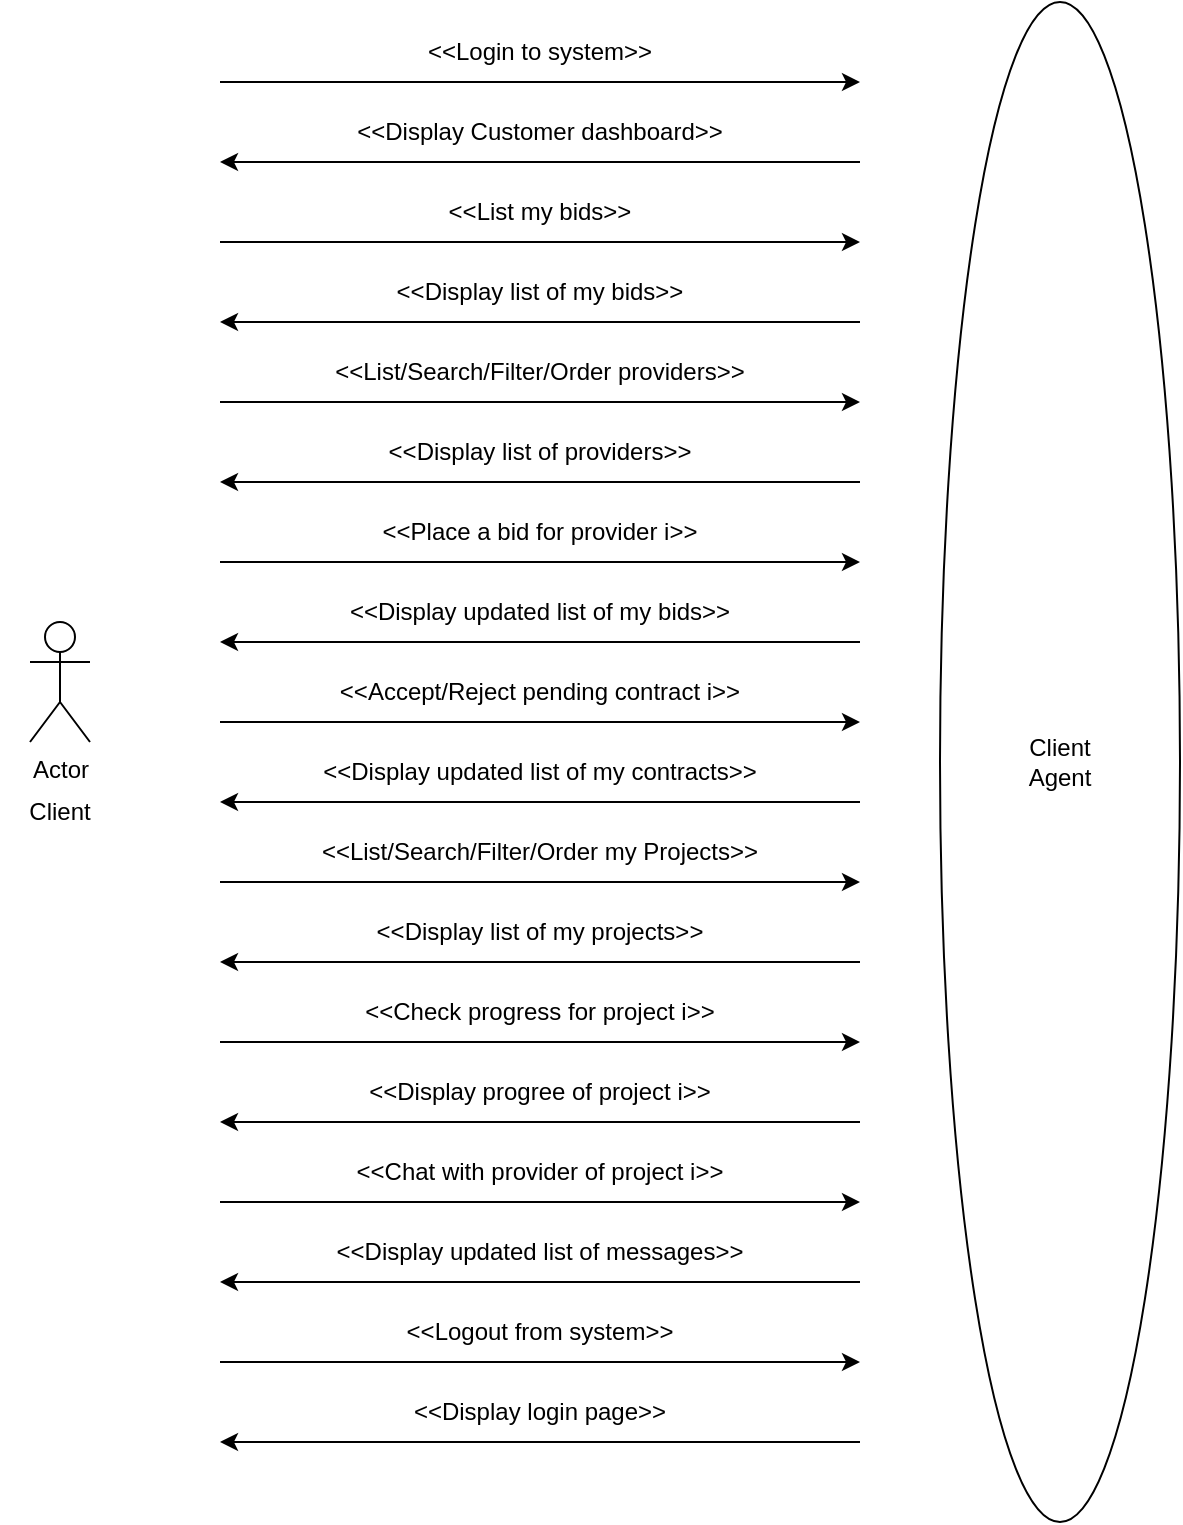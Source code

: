 <mxfile version="20.3.0" type="device"><diagram id="d9zIWpUxc9i_ES4YGlRj" name="Page-1"><mxGraphModel dx="1038" dy="649" grid="1" gridSize="10" guides="1" tooltips="1" connect="1" arrows="1" fold="1" page="1" pageScale="1" pageWidth="827" pageHeight="1169" math="0" shadow="0"><root><mxCell id="0"/><mxCell id="1" parent="0"/><mxCell id="m6YlHAo7tz0THWM_aI---8" value="" style="group" parent="1" vertex="1" connectable="0"><mxGeometry x="240" y="130" width="320" height="70" as="geometry"/></mxCell><mxCell id="m6YlHAo7tz0THWM_aI---4" value="" style="endArrow=classic;html=1;rounded=0;" parent="m6YlHAo7tz0THWM_aI---8" edge="1"><mxGeometry width="50" height="50" relative="1" as="geometry"><mxPoint y="30" as="sourcePoint"/><mxPoint x="320" y="30" as="targetPoint"/></mxGeometry></mxCell><mxCell id="m6YlHAo7tz0THWM_aI---5" value="&amp;lt;&amp;lt;Login to system&amp;gt;&amp;gt;" style="text;html=1;strokeColor=none;fillColor=none;align=center;verticalAlign=middle;whiteSpace=wrap;rounded=0;" parent="m6YlHAo7tz0THWM_aI---8" vertex="1"><mxGeometry x="40" width="240" height="30" as="geometry"/></mxCell><mxCell id="m6YlHAo7tz0THWM_aI---6" value="" style="endArrow=classic;html=1;rounded=0;" parent="m6YlHAo7tz0THWM_aI---8" edge="1"><mxGeometry width="50" height="50" relative="1" as="geometry"><mxPoint x="320" y="70" as="sourcePoint"/><mxPoint y="70" as="targetPoint"/></mxGeometry></mxCell><mxCell id="m6YlHAo7tz0THWM_aI---7" value="&amp;lt;&amp;lt;Display Customer dashboard&amp;gt;&amp;gt;" style="text;html=1;strokeColor=none;fillColor=none;align=center;verticalAlign=middle;whiteSpace=wrap;rounded=0;" parent="m6YlHAo7tz0THWM_aI---8" vertex="1"><mxGeometry x="40" y="40" width="240" height="30" as="geometry"/></mxCell><mxCell id="m6YlHAo7tz0THWM_aI---9" value="" style="group" parent="1" vertex="1" connectable="0"><mxGeometry x="240" y="530" width="320" height="70" as="geometry"/></mxCell><mxCell id="m6YlHAo7tz0THWM_aI---10" value="" style="endArrow=classic;html=1;rounded=0;" parent="m6YlHAo7tz0THWM_aI---9" edge="1"><mxGeometry width="50" height="50" relative="1" as="geometry"><mxPoint y="30" as="sourcePoint"/><mxPoint x="320" y="30" as="targetPoint"/></mxGeometry></mxCell><mxCell id="m6YlHAo7tz0THWM_aI---11" value="&amp;lt;&amp;lt;List/Search/Filter/Order my Projects&amp;gt;&amp;gt;" style="text;html=1;strokeColor=none;fillColor=none;align=center;verticalAlign=middle;whiteSpace=wrap;rounded=0;" parent="m6YlHAo7tz0THWM_aI---9" vertex="1"><mxGeometry x="40" width="240" height="30" as="geometry"/></mxCell><mxCell id="m6YlHAo7tz0THWM_aI---12" value="" style="endArrow=classic;html=1;rounded=0;" parent="m6YlHAo7tz0THWM_aI---9" edge="1"><mxGeometry width="50" height="50" relative="1" as="geometry"><mxPoint x="320" y="70" as="sourcePoint"/><mxPoint y="70" as="targetPoint"/></mxGeometry></mxCell><mxCell id="m6YlHAo7tz0THWM_aI---13" value="&amp;lt;&amp;lt;Display list of my projects&amp;gt;&amp;gt;" style="text;html=1;strokeColor=none;fillColor=none;align=center;verticalAlign=middle;whiteSpace=wrap;rounded=0;" parent="m6YlHAo7tz0THWM_aI---9" vertex="1"><mxGeometry x="40" y="40" width="240" height="30" as="geometry"/></mxCell><mxCell id="m6YlHAo7tz0THWM_aI---14" value="" style="group" parent="1" vertex="1" connectable="0"><mxGeometry x="240" y="610" width="320" height="70" as="geometry"/></mxCell><mxCell id="m6YlHAo7tz0THWM_aI---15" value="" style="endArrow=classic;html=1;rounded=0;" parent="m6YlHAo7tz0THWM_aI---14" edge="1"><mxGeometry width="50" height="50" relative="1" as="geometry"><mxPoint y="30" as="sourcePoint"/><mxPoint x="320" y="30" as="targetPoint"/></mxGeometry></mxCell><mxCell id="m6YlHAo7tz0THWM_aI---16" value="&amp;lt;&amp;lt;Check progress for project i&amp;gt;&amp;gt;" style="text;html=1;strokeColor=none;fillColor=none;align=center;verticalAlign=middle;whiteSpace=wrap;rounded=0;" parent="m6YlHAo7tz0THWM_aI---14" vertex="1"><mxGeometry x="40" width="240" height="30" as="geometry"/></mxCell><mxCell id="m6YlHAo7tz0THWM_aI---17" value="" style="endArrow=classic;html=1;rounded=0;" parent="m6YlHAo7tz0THWM_aI---14" edge="1"><mxGeometry width="50" height="50" relative="1" as="geometry"><mxPoint x="320" y="70" as="sourcePoint"/><mxPoint y="70" as="targetPoint"/></mxGeometry></mxCell><mxCell id="m6YlHAo7tz0THWM_aI---18" value="&amp;lt;&amp;lt;Display progree of project i&amp;gt;&amp;gt;" style="text;html=1;strokeColor=none;fillColor=none;align=center;verticalAlign=middle;whiteSpace=wrap;rounded=0;" parent="m6YlHAo7tz0THWM_aI---14" vertex="1"><mxGeometry x="40" y="40" width="240" height="30" as="geometry"/></mxCell><mxCell id="m6YlHAo7tz0THWM_aI---19" value="" style="group" parent="1" vertex="1" connectable="0"><mxGeometry x="240" y="690" width="320" height="70" as="geometry"/></mxCell><mxCell id="m6YlHAo7tz0THWM_aI---20" value="" style="endArrow=classic;html=1;rounded=0;" parent="m6YlHAo7tz0THWM_aI---19" edge="1"><mxGeometry width="50" height="50" relative="1" as="geometry"><mxPoint y="30" as="sourcePoint"/><mxPoint x="320" y="30" as="targetPoint"/></mxGeometry></mxCell><mxCell id="m6YlHAo7tz0THWM_aI---21" value="&amp;lt;&amp;lt;Chat with provider of project i&amp;gt;&amp;gt;" style="text;html=1;strokeColor=none;fillColor=none;align=center;verticalAlign=middle;whiteSpace=wrap;rounded=0;" parent="m6YlHAo7tz0THWM_aI---19" vertex="1"><mxGeometry x="30" width="260" height="30" as="geometry"/></mxCell><mxCell id="m6YlHAo7tz0THWM_aI---22" value="" style="endArrow=classic;html=1;rounded=0;" parent="m6YlHAo7tz0THWM_aI---19" edge="1"><mxGeometry width="50" height="50" relative="1" as="geometry"><mxPoint x="320" y="70" as="sourcePoint"/><mxPoint y="70" as="targetPoint"/></mxGeometry></mxCell><mxCell id="m6YlHAo7tz0THWM_aI---23" value="&amp;lt;&amp;lt;Display updated list of messages&amp;gt;&amp;gt;" style="text;html=1;strokeColor=none;fillColor=none;align=center;verticalAlign=middle;whiteSpace=wrap;rounded=0;" parent="m6YlHAo7tz0THWM_aI---19" vertex="1"><mxGeometry x="40" y="40" width="240" height="30" as="geometry"/></mxCell><mxCell id="m6YlHAo7tz0THWM_aI---24" value="" style="group" parent="1" vertex="1" connectable="0"><mxGeometry x="240" y="770" width="320" height="70" as="geometry"/></mxCell><mxCell id="m6YlHAo7tz0THWM_aI---25" value="" style="endArrow=classic;html=1;rounded=0;" parent="m6YlHAo7tz0THWM_aI---24" edge="1"><mxGeometry width="50" height="50" relative="1" as="geometry"><mxPoint y="30" as="sourcePoint"/><mxPoint x="320" y="30" as="targetPoint"/></mxGeometry></mxCell><mxCell id="m6YlHAo7tz0THWM_aI---26" value="&amp;lt;&amp;lt;Logout from system&amp;gt;&amp;gt;" style="text;html=1;strokeColor=none;fillColor=none;align=center;verticalAlign=middle;whiteSpace=wrap;rounded=0;" parent="m6YlHAo7tz0THWM_aI---24" vertex="1"><mxGeometry x="40" width="240" height="30" as="geometry"/></mxCell><mxCell id="m6YlHAo7tz0THWM_aI---27" value="" style="endArrow=classic;html=1;rounded=0;" parent="m6YlHAo7tz0THWM_aI---24" edge="1"><mxGeometry width="50" height="50" relative="1" as="geometry"><mxPoint x="320" y="70" as="sourcePoint"/><mxPoint y="70" as="targetPoint"/></mxGeometry></mxCell><mxCell id="m6YlHAo7tz0THWM_aI---28" value="&amp;lt;&amp;lt;Display login page&amp;gt;&amp;gt;" style="text;html=1;strokeColor=none;fillColor=none;align=center;verticalAlign=middle;whiteSpace=wrap;rounded=0;" parent="m6YlHAo7tz0THWM_aI---24" vertex="1"><mxGeometry x="40" y="40" width="240" height="30" as="geometry"/></mxCell><mxCell id="m6YlHAo7tz0THWM_aI---29" value="" style="group" parent="1" vertex="1" connectable="0"><mxGeometry x="130" y="430" width="60" height="110" as="geometry"/></mxCell><mxCell id="m6YlHAo7tz0THWM_aI---1" value="Actor" style="shape=umlActor;verticalLabelPosition=bottom;verticalAlign=top;html=1;outlineConnect=0;" parent="m6YlHAo7tz0THWM_aI---29" vertex="1"><mxGeometry x="15" width="30" height="60" as="geometry"/></mxCell><mxCell id="m6YlHAo7tz0THWM_aI---2" value="Client" style="text;html=1;strokeColor=none;fillColor=none;align=center;verticalAlign=middle;whiteSpace=wrap;rounded=0;" parent="m6YlHAo7tz0THWM_aI---29" vertex="1"><mxGeometry y="80" width="60" height="30" as="geometry"/></mxCell><mxCell id="m6YlHAo7tz0THWM_aI---30" value="Client&lt;br&gt;Agent" style="ellipse;whiteSpace=wrap;html=1;" parent="1" vertex="1"><mxGeometry x="600" y="120" width="120" height="760" as="geometry"/></mxCell><mxCell id="m6YlHAo7tz0THWM_aI---36" value="" style="group" parent="1" vertex="1" connectable="0"><mxGeometry x="240" y="210" width="320" height="70" as="geometry"/></mxCell><mxCell id="m6YlHAo7tz0THWM_aI---37" value="" style="endArrow=classic;html=1;rounded=0;" parent="m6YlHAo7tz0THWM_aI---36" edge="1"><mxGeometry width="50" height="50" relative="1" as="geometry"><mxPoint y="30" as="sourcePoint"/><mxPoint x="320" y="30" as="targetPoint"/></mxGeometry></mxCell><mxCell id="m6YlHAo7tz0THWM_aI---38" value="&amp;lt;&amp;lt;List my bids&amp;gt;&amp;gt;" style="text;html=1;strokeColor=none;fillColor=none;align=center;verticalAlign=middle;whiteSpace=wrap;rounded=0;" parent="m6YlHAo7tz0THWM_aI---36" vertex="1"><mxGeometry x="40" width="240" height="30" as="geometry"/></mxCell><mxCell id="m6YlHAo7tz0THWM_aI---39" value="" style="endArrow=classic;html=1;rounded=0;" parent="m6YlHAo7tz0THWM_aI---36" edge="1"><mxGeometry width="50" height="50" relative="1" as="geometry"><mxPoint x="320" y="70" as="sourcePoint"/><mxPoint y="70" as="targetPoint"/></mxGeometry></mxCell><mxCell id="m6YlHAo7tz0THWM_aI---40" value="&amp;lt;&amp;lt;Display list of my bids&amp;gt;&amp;gt;" style="text;html=1;strokeColor=none;fillColor=none;align=center;verticalAlign=middle;whiteSpace=wrap;rounded=0;" parent="m6YlHAo7tz0THWM_aI---36" vertex="1"><mxGeometry x="40" y="40" width="240" height="30" as="geometry"/></mxCell><mxCell id="m6YlHAo7tz0THWM_aI---46" value="" style="group" parent="1" vertex="1" connectable="0"><mxGeometry x="240" y="450" width="320" height="70" as="geometry"/></mxCell><mxCell id="m6YlHAo7tz0THWM_aI---47" value="" style="endArrow=classic;html=1;rounded=0;" parent="m6YlHAo7tz0THWM_aI---46" edge="1"><mxGeometry width="50" height="50" relative="1" as="geometry"><mxPoint y="30" as="sourcePoint"/><mxPoint x="320" y="30" as="targetPoint"/></mxGeometry></mxCell><mxCell id="m6YlHAo7tz0THWM_aI---48" value="&amp;lt;&amp;lt;Accept/Reject pending contract i&amp;gt;&amp;gt;" style="text;html=1;strokeColor=none;fillColor=none;align=center;verticalAlign=middle;whiteSpace=wrap;rounded=0;" parent="m6YlHAo7tz0THWM_aI---46" vertex="1"><mxGeometry x="40" width="240" height="30" as="geometry"/></mxCell><mxCell id="m6YlHAo7tz0THWM_aI---49" value="" style="endArrow=classic;html=1;rounded=0;" parent="m6YlHAo7tz0THWM_aI---46" edge="1"><mxGeometry width="50" height="50" relative="1" as="geometry"><mxPoint x="320" y="70" as="sourcePoint"/><mxPoint y="70" as="targetPoint"/></mxGeometry></mxCell><mxCell id="m6YlHAo7tz0THWM_aI---50" value="&amp;lt;&amp;lt;Display updated list of my contracts&amp;gt;&amp;gt;" style="text;html=1;strokeColor=none;fillColor=none;align=center;verticalAlign=middle;whiteSpace=wrap;rounded=0;" parent="m6YlHAo7tz0THWM_aI---46" vertex="1"><mxGeometry x="40" y="40" width="240" height="30" as="geometry"/></mxCell><mxCell id="1a0Y9uj8Bg1eX0LwwaX7-1" value="" style="group" parent="1" vertex="1" connectable="0"><mxGeometry x="240" y="290" width="320" height="70" as="geometry"/></mxCell><mxCell id="1a0Y9uj8Bg1eX0LwwaX7-2" value="" style="endArrow=classic;html=1;rounded=0;" parent="1a0Y9uj8Bg1eX0LwwaX7-1" edge="1"><mxGeometry width="50" height="50" relative="1" as="geometry"><mxPoint y="30" as="sourcePoint"/><mxPoint x="320" y="30" as="targetPoint"/></mxGeometry></mxCell><mxCell id="1a0Y9uj8Bg1eX0LwwaX7-3" value="&amp;lt;&amp;lt;List/Search/Filter/Order providers&amp;gt;&amp;gt;" style="text;html=1;strokeColor=none;fillColor=none;align=center;verticalAlign=middle;whiteSpace=wrap;rounded=0;" parent="1a0Y9uj8Bg1eX0LwwaX7-1" vertex="1"><mxGeometry x="40" width="240" height="30" as="geometry"/></mxCell><mxCell id="1a0Y9uj8Bg1eX0LwwaX7-4" value="" style="endArrow=classic;html=1;rounded=0;" parent="1a0Y9uj8Bg1eX0LwwaX7-1" edge="1"><mxGeometry width="50" height="50" relative="1" as="geometry"><mxPoint x="320" y="70" as="sourcePoint"/><mxPoint y="70" as="targetPoint"/></mxGeometry></mxCell><mxCell id="1a0Y9uj8Bg1eX0LwwaX7-5" value="&amp;lt;&amp;lt;Display list of providers&amp;gt;&amp;gt;" style="text;html=1;strokeColor=none;fillColor=none;align=center;verticalAlign=middle;whiteSpace=wrap;rounded=0;" parent="1a0Y9uj8Bg1eX0LwwaX7-1" vertex="1"><mxGeometry x="40" y="40" width="240" height="30" as="geometry"/></mxCell><mxCell id="1a0Y9uj8Bg1eX0LwwaX7-6" value="" style="group" parent="1" vertex="1" connectable="0"><mxGeometry x="240" y="370" width="320" height="70" as="geometry"/></mxCell><mxCell id="1a0Y9uj8Bg1eX0LwwaX7-7" value="" style="endArrow=classic;html=1;rounded=0;" parent="1a0Y9uj8Bg1eX0LwwaX7-6" edge="1"><mxGeometry width="50" height="50" relative="1" as="geometry"><mxPoint y="30" as="sourcePoint"/><mxPoint x="320" y="30" as="targetPoint"/></mxGeometry></mxCell><mxCell id="1a0Y9uj8Bg1eX0LwwaX7-8" value="&amp;lt;&amp;lt;Place a bid for provider i&amp;gt;&amp;gt;" style="text;html=1;strokeColor=none;fillColor=none;align=center;verticalAlign=middle;whiteSpace=wrap;rounded=0;" parent="1a0Y9uj8Bg1eX0LwwaX7-6" vertex="1"><mxGeometry x="40" width="240" height="30" as="geometry"/></mxCell><mxCell id="1a0Y9uj8Bg1eX0LwwaX7-9" value="" style="endArrow=classic;html=1;rounded=0;" parent="1a0Y9uj8Bg1eX0LwwaX7-6" edge="1"><mxGeometry width="50" height="50" relative="1" as="geometry"><mxPoint x="320" y="70" as="sourcePoint"/><mxPoint y="70" as="targetPoint"/></mxGeometry></mxCell><mxCell id="1a0Y9uj8Bg1eX0LwwaX7-10" value="&amp;lt;&amp;lt;Display updated list of my bids&amp;gt;&amp;gt;" style="text;html=1;strokeColor=none;fillColor=none;align=center;verticalAlign=middle;whiteSpace=wrap;rounded=0;" parent="1a0Y9uj8Bg1eX0LwwaX7-6" vertex="1"><mxGeometry x="40" y="40" width="240" height="30" as="geometry"/></mxCell></root></mxGraphModel></diagram></mxfile>